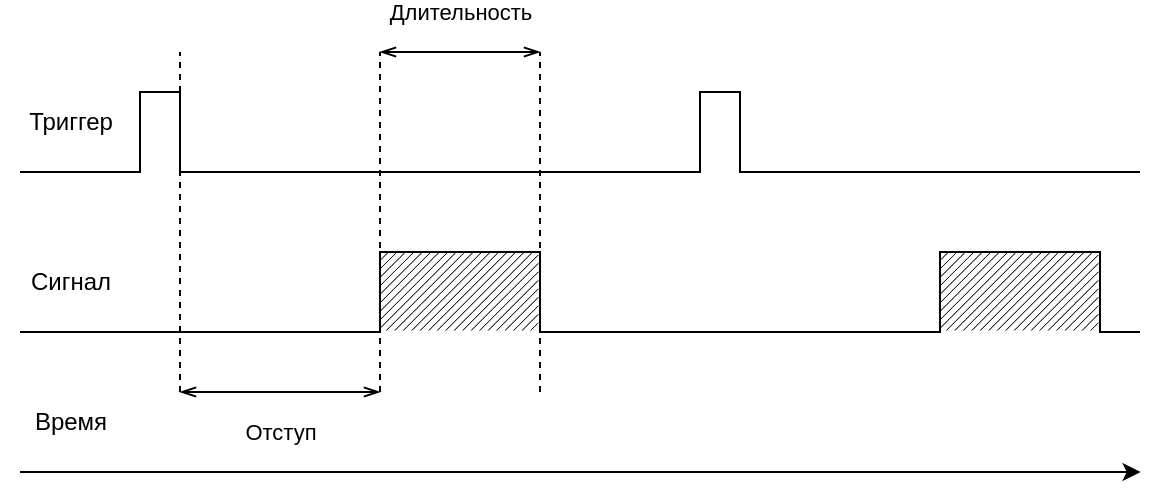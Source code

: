 <mxfile version="22.1.21" type="device">
  <diagram id="KsSuocaPYol_VftjDpSn" name="Page-1">
    <mxGraphModel dx="568" dy="395" grid="1" gridSize="10" guides="1" tooltips="1" connect="1" arrows="1" fold="1" page="1" pageScale="1" pageWidth="600" pageHeight="320" math="0" shadow="0">
      <root>
        <mxCell id="0" />
        <mxCell id="1" parent="0" />
        <mxCell id="PJoBQpZRQbk_OznwkRXp-15" value="" style="endArrow=none;html=1;rounded=0;" edge="1" parent="1">
          <mxGeometry width="50" height="50" relative="1" as="geometry">
            <mxPoint x="20" y="120" as="sourcePoint" />
            <mxPoint x="580" y="120" as="targetPoint" />
            <Array as="points">
              <mxPoint x="80" y="120" />
              <mxPoint x="80" y="80" />
              <mxPoint x="100" y="80" />
              <mxPoint x="100" y="120" />
              <mxPoint x="360" y="120" />
              <mxPoint x="360" y="80" />
              <mxPoint x="380" y="80" />
              <mxPoint x="380" y="120" />
            </Array>
          </mxGeometry>
        </mxCell>
        <mxCell id="PJoBQpZRQbk_OznwkRXp-16" value="" style="endArrow=none;html=1;rounded=0;" edge="1" parent="1">
          <mxGeometry width="50" height="50" relative="1" as="geometry">
            <mxPoint x="20" y="200" as="sourcePoint" />
            <mxPoint x="580" y="200" as="targetPoint" />
            <Array as="points">
              <mxPoint x="200" y="200" />
              <mxPoint x="200" y="160" />
              <mxPoint x="280" y="160" />
              <mxPoint x="280" y="200" />
              <mxPoint x="480" y="200" />
              <mxPoint x="480" y="160" />
              <mxPoint x="560" y="160" />
              <mxPoint x="560" y="200" />
            </Array>
          </mxGeometry>
        </mxCell>
        <mxCell id="PJoBQpZRQbk_OznwkRXp-20" value="" style="rounded=0;whiteSpace=wrap;html=1;strokeColor=none;fillColor=#000000;sketch=1;curveFitting=1;jiggle=0;strokeWidth=0.75;perimeter=rectanglePerimeter;container=0;zigzagOffset=0;hachureAngle=-45;spacing=2;spacingTop=0;labelBackgroundColor=none;" vertex="1" parent="1">
          <mxGeometry x="480" y="160" width="79" height="39" as="geometry" />
        </mxCell>
        <mxCell id="PJoBQpZRQbk_OznwkRXp-21" value="" style="endArrow=none;dashed=1;html=1;rounded=0;" edge="1" parent="1">
          <mxGeometry width="50" height="50" relative="1" as="geometry">
            <mxPoint x="100" y="230" as="sourcePoint" />
            <mxPoint x="100" y="60" as="targetPoint" />
          </mxGeometry>
        </mxCell>
        <mxCell id="PJoBQpZRQbk_OznwkRXp-22" value="" style="endArrow=none;dashed=1;html=1;rounded=0;" edge="1" parent="1">
          <mxGeometry width="50" height="50" relative="1" as="geometry">
            <mxPoint x="200" y="230" as="sourcePoint" />
            <mxPoint x="200" y="60" as="targetPoint" />
          </mxGeometry>
        </mxCell>
        <mxCell id="PJoBQpZRQbk_OznwkRXp-23" value="" style="endArrow=openThin;startArrow=openThin;html=1;rounded=0;startFill=0;endFill=0;" edge="1" parent="1">
          <mxGeometry width="50" height="50" relative="1" as="geometry">
            <mxPoint x="100" y="230" as="sourcePoint" />
            <mxPoint x="200" y="230" as="targetPoint" />
          </mxGeometry>
        </mxCell>
        <mxCell id="PJoBQpZRQbk_OznwkRXp-24" value="Отступ" style="edgeLabel;html=1;align=center;verticalAlign=middle;resizable=0;points=[];" vertex="1" connectable="0" parent="PJoBQpZRQbk_OznwkRXp-23">
          <mxGeometry x="-0.013" y="2" relative="1" as="geometry">
            <mxPoint y="22" as="offset" />
          </mxGeometry>
        </mxCell>
        <mxCell id="PJoBQpZRQbk_OznwkRXp-25" value="" style="endArrow=none;dashed=1;html=1;rounded=0;" edge="1" parent="1">
          <mxGeometry width="50" height="50" relative="1" as="geometry">
            <mxPoint x="280" y="230" as="sourcePoint" />
            <mxPoint x="280" y="60" as="targetPoint" />
          </mxGeometry>
        </mxCell>
        <mxCell id="PJoBQpZRQbk_OznwkRXp-26" value="" style="endArrow=openThin;startArrow=openThin;html=1;rounded=0;startFill=0;endFill=0;" edge="1" parent="1">
          <mxGeometry width="50" height="50" relative="1" as="geometry">
            <mxPoint x="200" y="60" as="sourcePoint" />
            <mxPoint x="280" y="60" as="targetPoint" />
          </mxGeometry>
        </mxCell>
        <mxCell id="PJoBQpZRQbk_OznwkRXp-27" value="Длительность" style="edgeLabel;html=1;align=center;verticalAlign=middle;resizable=0;points=[];" vertex="1" connectable="0" parent="PJoBQpZRQbk_OznwkRXp-26">
          <mxGeometry x="-0.075" y="2" relative="1" as="geometry">
            <mxPoint x="3" y="-18" as="offset" />
          </mxGeometry>
        </mxCell>
        <mxCell id="PJoBQpZRQbk_OznwkRXp-28" value="Триггер" style="text;html=1;align=center;verticalAlign=middle;resizable=0;points=[];autosize=1;strokeColor=none;fillColor=none;" vertex="1" parent="1">
          <mxGeometry x="10" y="80" width="70" height="30" as="geometry" />
        </mxCell>
        <mxCell id="PJoBQpZRQbk_OznwkRXp-29" value="Сигнал" style="text;html=1;align=center;verticalAlign=middle;resizable=0;points=[];autosize=1;strokeColor=none;fillColor=none;" vertex="1" parent="1">
          <mxGeometry x="15" y="160" width="60" height="30" as="geometry" />
        </mxCell>
        <mxCell id="PJoBQpZRQbk_OznwkRXp-36" value="" style="rounded=0;whiteSpace=wrap;html=1;strokeColor=none;fillColor=#000000;sketch=1;curveFitting=1;jiggle=0;strokeWidth=0.75;perimeter=rectanglePerimeter;container=0;zigzagOffset=0;hachureAngle=-45;spacing=2;spacingTop=0;labelBackgroundColor=none;" vertex="1" parent="1">
          <mxGeometry x="200" y="160" width="79" height="39" as="geometry" />
        </mxCell>
        <mxCell id="PJoBQpZRQbk_OznwkRXp-38" value="" style="endArrow=classic;html=1;rounded=0;" edge="1" parent="1">
          <mxGeometry width="50" height="50" relative="1" as="geometry">
            <mxPoint x="20" y="270" as="sourcePoint" />
            <mxPoint x="580.32" y="270" as="targetPoint" />
          </mxGeometry>
        </mxCell>
        <mxCell id="PJoBQpZRQbk_OznwkRXp-39" value="Время" style="text;html=1;align=center;verticalAlign=middle;resizable=0;points=[];autosize=1;strokeColor=none;fillColor=none;" vertex="1" parent="1">
          <mxGeometry x="15" y="230" width="60" height="30" as="geometry" />
        </mxCell>
      </root>
    </mxGraphModel>
  </diagram>
</mxfile>
